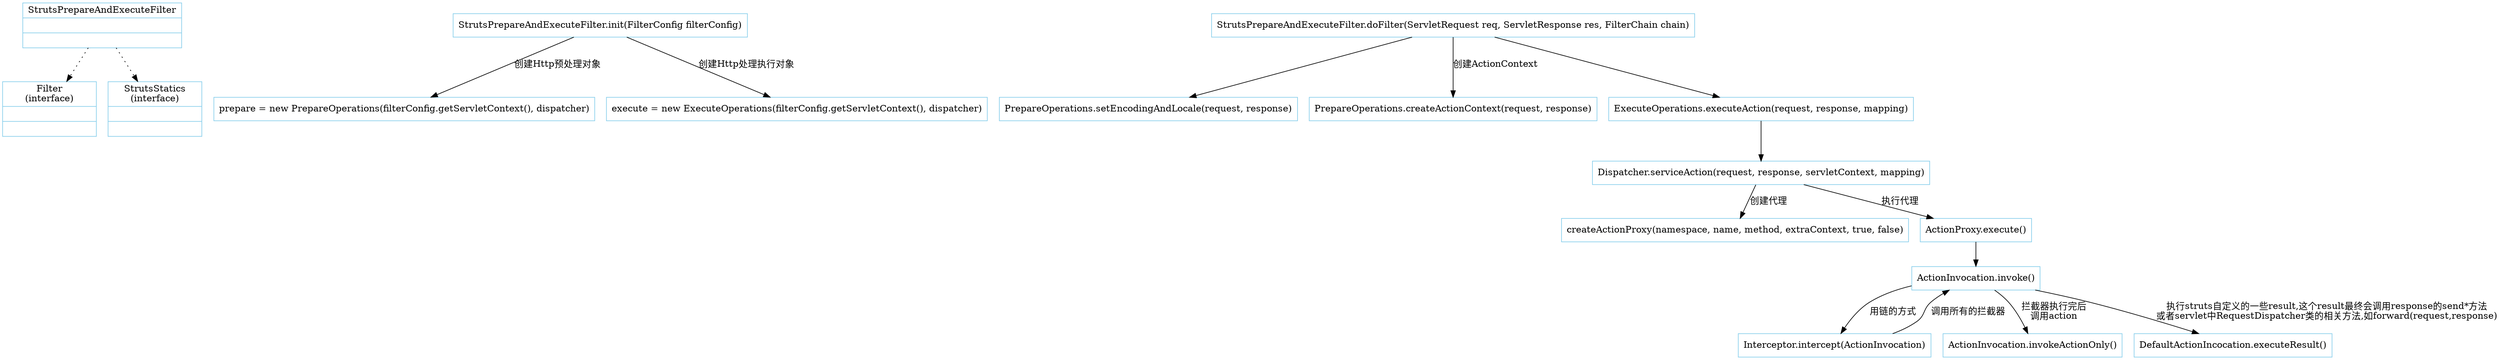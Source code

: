 digraph pool{
	//rankdir="BT";
	node[shape="record",color="skyblue",width=2]


	//Class类	
	//Object
	Filter[label="{Filter\n(interface)||}"];
    StrutsStatics[label="{StrutsStatics\n(interface)||}"];	
	StrutsPrepareAndExecuteFilter[label="{StrutsPrepareAndExecuteFilter\n||}"];
	
	StrutsPrepareAndExecuteFilter->StrutsStatics[style="dotted"];
	StrutsPrepareAndExecuteFilter->Filter[style="dotted"];
	
	init[label="StrutsPrepareAndExecuteFilter.init(FilterConfig filterConfig)"];
	prepare[label="prepare = new PrepareOperations(filterConfig.getServletContext(), dispatcher)"];
	execute[label="execute = new ExecuteOperations(filterConfig.getServletContext(), dispatcher)"];
	
	init->prepare[label="创建Http预处理对象"];
	init->execute[label="创建Http处理执行对象"];


	doFilter[label="StrutsPrepareAndExecuteFilter.doFilter(ServletRequest req, ServletResponse res, FilterChain chain)"];
	setEncodingAndLocale[label="PrepareOperations.setEncodingAndLocale(request, response)"];
	createActionContext[label="PrepareOperations.createActionContext(request, response)"];	
	executeAction[label="ExecuteOperations.executeAction(request, response, mapping)"];
	
	doFilter->setEncodingAndLocale;
	doFilter->createActionContext[label="创建ActionContext"];
	doFilter->executeAction;
	
	serviceAction[label="Dispatcher.serviceAction(request, response, servletContext, mapping)"]
	createActionProxy[label="createActionProxy(namespace, name, method, extraContext, true, false)"];
  executeProxy[label="ActionProxy.execute()"];
  invoke[label="ActionInvocation.invoke()"];
  intercept[label="Interceptor.intercept(ActionInvocation)"];
  invokeActionOnly[label="ActionInvocation.invokeActionOnly()"];
	executeResult[label="DefaultActionIncocation.executeResult()"];

	executeAction->serviceAction;
	serviceAction->createActionProxy[label="创建代理"];
	serviceAction->executeProxy[label="执行代理"];
	executeProxy->invoke;
	
	invoke->intercept[label="用链的方式"];
	intercept->invoke[label="调用所有的拦截器"];
	invoke->invokeActionOnly[label="拦截器执行完后\n调用action"];
	
	invoke->executeResult[label="执行struts自定义的一些result,这个result最终会调用response的send*方法\n或者servlet中RequestDispatcher类的相关方法,如forward(request,response)"];
	
}

